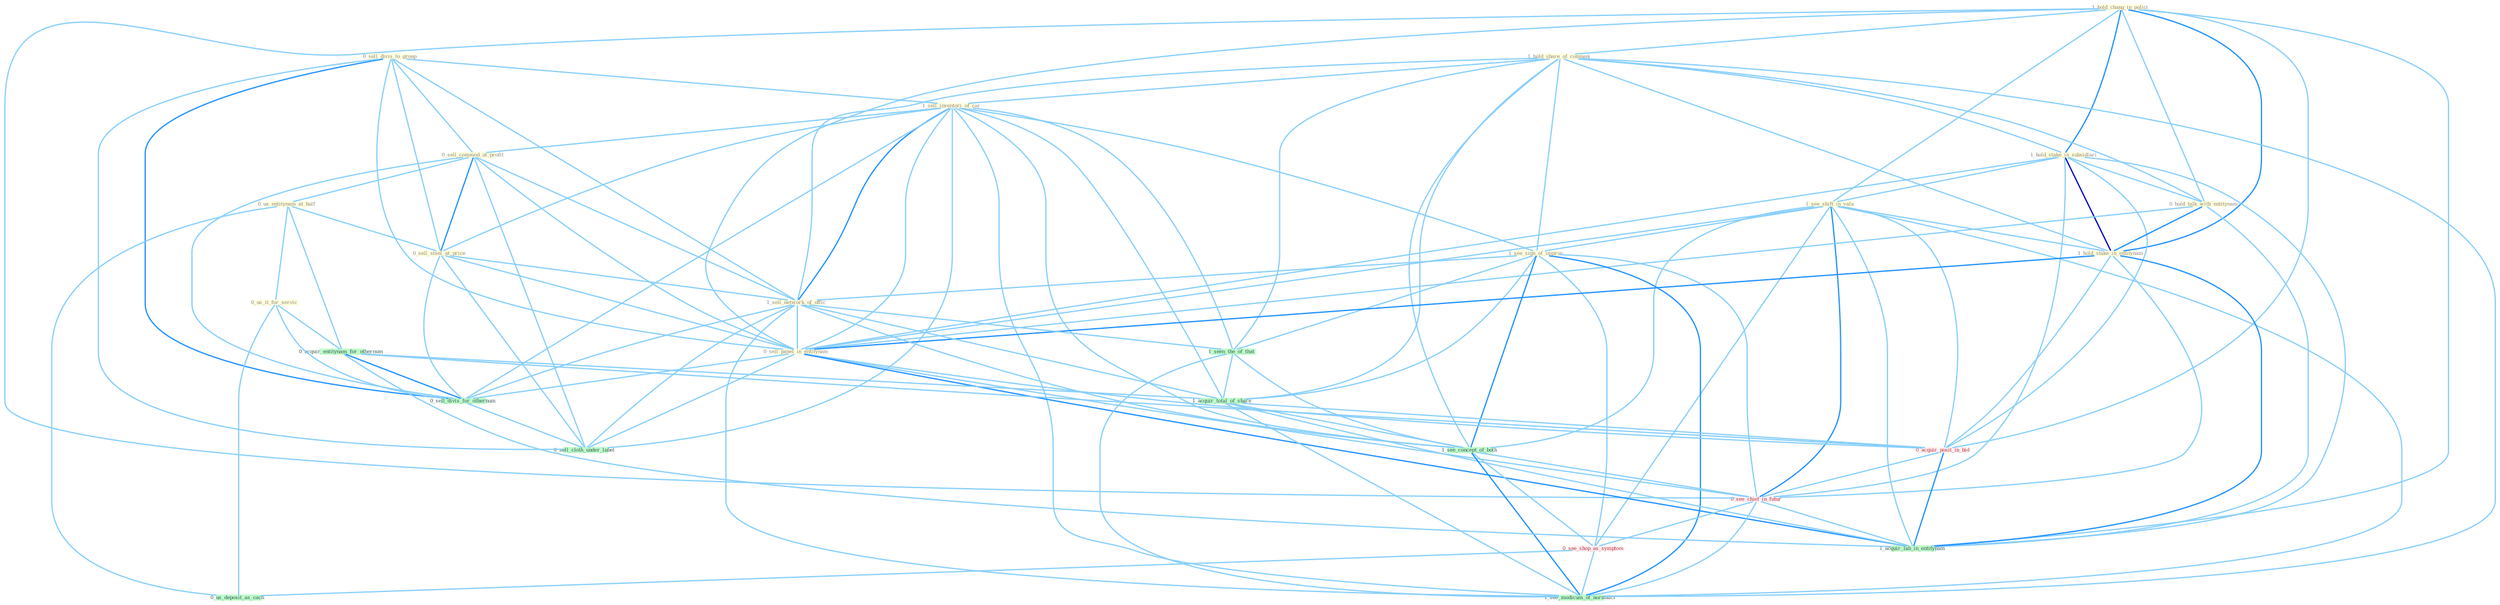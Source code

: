 Graph G{ 
    node
    [shape=polygon,style=filled,width=.5,height=.06,color="#BDFCC9",fixedsize=true,fontsize=4,
    fontcolor="#2f4f4f"];
    {node
    [color="#ffffe0", fontcolor="#8b7d6b"] "1_hold_chang_in_polici " "1_hold_share_of_compani " "0_sell_divis_to_group " "1_sell_inventori_of_car " "0_sell_commod_at_profit " "1_hold_stake_in_subsidiari " "1_see_shift_in_valu " "0_hold_talk_with_entitynam " "0_us_entitynam_at_half " "0_us_it_for_servic " "1_see_sign_of_improv " "1_hold_stake_in_entitynam " "0_sell_steel_at_price " "1_sell_network_of_offic " "0_sell_panel_in_entitynam "}
{node [color="#fff0f5", fontcolor="#b22222"] "0_acquir_posit_in_bid " "0_see_chief_in_futur " "0_see_shop_as_symptom "}
edge [color="#B0E2FF"];

	"1_hold_chang_in_polici " -- "1_hold_share_of_compani " [w="1", color="#87cefa" ];
	"1_hold_chang_in_polici " -- "1_hold_stake_in_subsidiari " [w="2", color="#1e90ff" , len=0.8];
	"1_hold_chang_in_polici " -- "1_see_shift_in_valu " [w="1", color="#87cefa" ];
	"1_hold_chang_in_polici " -- "0_hold_talk_with_entitynam " [w="1", color="#87cefa" ];
	"1_hold_chang_in_polici " -- "1_hold_stake_in_entitynam " [w="2", color="#1e90ff" , len=0.8];
	"1_hold_chang_in_polici " -- "0_sell_panel_in_entitynam " [w="1", color="#87cefa" ];
	"1_hold_chang_in_polici " -- "0_acquir_posit_in_bid " [w="1", color="#87cefa" ];
	"1_hold_chang_in_polici " -- "0_see_chief_in_futur " [w="1", color="#87cefa" ];
	"1_hold_chang_in_polici " -- "1_acquir_lab_in_entitynam " [w="1", color="#87cefa" ];
	"1_hold_share_of_compani " -- "1_sell_inventori_of_car " [w="1", color="#87cefa" ];
	"1_hold_share_of_compani " -- "1_hold_stake_in_subsidiari " [w="1", color="#87cefa" ];
	"1_hold_share_of_compani " -- "0_hold_talk_with_entitynam " [w="1", color="#87cefa" ];
	"1_hold_share_of_compani " -- "1_see_sign_of_improv " [w="1", color="#87cefa" ];
	"1_hold_share_of_compani " -- "1_hold_stake_in_entitynam " [w="1", color="#87cefa" ];
	"1_hold_share_of_compani " -- "1_sell_network_of_offic " [w="1", color="#87cefa" ];
	"1_hold_share_of_compani " -- "1_seen_the_of_that " [w="1", color="#87cefa" ];
	"1_hold_share_of_compani " -- "1_acquir_total_of_share " [w="1", color="#87cefa" ];
	"1_hold_share_of_compani " -- "1_see_concept_of_both " [w="1", color="#87cefa" ];
	"1_hold_share_of_compani " -- "1_see_modicum_of_normalci " [w="1", color="#87cefa" ];
	"0_sell_divis_to_group " -- "1_sell_inventori_of_car " [w="1", color="#87cefa" ];
	"0_sell_divis_to_group " -- "0_sell_commod_at_profit " [w="1", color="#87cefa" ];
	"0_sell_divis_to_group " -- "0_sell_steel_at_price " [w="1", color="#87cefa" ];
	"0_sell_divis_to_group " -- "1_sell_network_of_offic " [w="1", color="#87cefa" ];
	"0_sell_divis_to_group " -- "0_sell_panel_in_entitynam " [w="1", color="#87cefa" ];
	"0_sell_divis_to_group " -- "0_sell_divis_for_othernum " [w="2", color="#1e90ff" , len=0.8];
	"0_sell_divis_to_group " -- "0_sell_cloth_under_label " [w="1", color="#87cefa" ];
	"1_sell_inventori_of_car " -- "0_sell_commod_at_profit " [w="1", color="#87cefa" ];
	"1_sell_inventori_of_car " -- "1_see_sign_of_improv " [w="1", color="#87cefa" ];
	"1_sell_inventori_of_car " -- "0_sell_steel_at_price " [w="1", color="#87cefa" ];
	"1_sell_inventori_of_car " -- "1_sell_network_of_offic " [w="2", color="#1e90ff" , len=0.8];
	"1_sell_inventori_of_car " -- "0_sell_panel_in_entitynam " [w="1", color="#87cefa" ];
	"1_sell_inventori_of_car " -- "1_seen_the_of_that " [w="1", color="#87cefa" ];
	"1_sell_inventori_of_car " -- "0_sell_divis_for_othernum " [w="1", color="#87cefa" ];
	"1_sell_inventori_of_car " -- "1_acquir_total_of_share " [w="1", color="#87cefa" ];
	"1_sell_inventori_of_car " -- "0_sell_cloth_under_label " [w="1", color="#87cefa" ];
	"1_sell_inventori_of_car " -- "1_see_concept_of_both " [w="1", color="#87cefa" ];
	"1_sell_inventori_of_car " -- "1_see_modicum_of_normalci " [w="1", color="#87cefa" ];
	"0_sell_commod_at_profit " -- "0_us_entitynam_at_half " [w="1", color="#87cefa" ];
	"0_sell_commod_at_profit " -- "0_sell_steel_at_price " [w="2", color="#1e90ff" , len=0.8];
	"0_sell_commod_at_profit " -- "1_sell_network_of_offic " [w="1", color="#87cefa" ];
	"0_sell_commod_at_profit " -- "0_sell_panel_in_entitynam " [w="1", color="#87cefa" ];
	"0_sell_commod_at_profit " -- "0_sell_divis_for_othernum " [w="1", color="#87cefa" ];
	"0_sell_commod_at_profit " -- "0_sell_cloth_under_label " [w="1", color="#87cefa" ];
	"1_hold_stake_in_subsidiari " -- "1_see_shift_in_valu " [w="1", color="#87cefa" ];
	"1_hold_stake_in_subsidiari " -- "0_hold_talk_with_entitynam " [w="1", color="#87cefa" ];
	"1_hold_stake_in_subsidiari " -- "1_hold_stake_in_entitynam " [w="3", color="#0000cd" , len=0.6];
	"1_hold_stake_in_subsidiari " -- "0_sell_panel_in_entitynam " [w="1", color="#87cefa" ];
	"1_hold_stake_in_subsidiari " -- "0_acquir_posit_in_bid " [w="1", color="#87cefa" ];
	"1_hold_stake_in_subsidiari " -- "0_see_chief_in_futur " [w="1", color="#87cefa" ];
	"1_hold_stake_in_subsidiari " -- "1_acquir_lab_in_entitynam " [w="1", color="#87cefa" ];
	"1_see_shift_in_valu " -- "1_see_sign_of_improv " [w="1", color="#87cefa" ];
	"1_see_shift_in_valu " -- "1_hold_stake_in_entitynam " [w="1", color="#87cefa" ];
	"1_see_shift_in_valu " -- "0_sell_panel_in_entitynam " [w="1", color="#87cefa" ];
	"1_see_shift_in_valu " -- "0_acquir_posit_in_bid " [w="1", color="#87cefa" ];
	"1_see_shift_in_valu " -- "1_see_concept_of_both " [w="1", color="#87cefa" ];
	"1_see_shift_in_valu " -- "0_see_chief_in_futur " [w="2", color="#1e90ff" , len=0.8];
	"1_see_shift_in_valu " -- "0_see_shop_as_symptom " [w="1", color="#87cefa" ];
	"1_see_shift_in_valu " -- "1_acquir_lab_in_entitynam " [w="1", color="#87cefa" ];
	"1_see_shift_in_valu " -- "1_see_modicum_of_normalci " [w="1", color="#87cefa" ];
	"0_hold_talk_with_entitynam " -- "1_hold_stake_in_entitynam " [w="2", color="#1e90ff" , len=0.8];
	"0_hold_talk_with_entitynam " -- "0_sell_panel_in_entitynam " [w="1", color="#87cefa" ];
	"0_hold_talk_with_entitynam " -- "1_acquir_lab_in_entitynam " [w="1", color="#87cefa" ];
	"0_us_entitynam_at_half " -- "0_us_it_for_servic " [w="1", color="#87cefa" ];
	"0_us_entitynam_at_half " -- "0_sell_steel_at_price " [w="1", color="#87cefa" ];
	"0_us_entitynam_at_half " -- "0_acquir_entitynam_for_othernum " [w="1", color="#87cefa" ];
	"0_us_entitynam_at_half " -- "0_us_deposit_as_cach " [w="1", color="#87cefa" ];
	"0_us_it_for_servic " -- "0_acquir_entitynam_for_othernum " [w="1", color="#87cefa" ];
	"0_us_it_for_servic " -- "0_sell_divis_for_othernum " [w="1", color="#87cefa" ];
	"0_us_it_for_servic " -- "0_us_deposit_as_cach " [w="1", color="#87cefa" ];
	"1_see_sign_of_improv " -- "1_sell_network_of_offic " [w="1", color="#87cefa" ];
	"1_see_sign_of_improv " -- "1_seen_the_of_that " [w="1", color="#87cefa" ];
	"1_see_sign_of_improv " -- "1_acquir_total_of_share " [w="1", color="#87cefa" ];
	"1_see_sign_of_improv " -- "1_see_concept_of_both " [w="2", color="#1e90ff" , len=0.8];
	"1_see_sign_of_improv " -- "0_see_chief_in_futur " [w="1", color="#87cefa" ];
	"1_see_sign_of_improv " -- "0_see_shop_as_symptom " [w="1", color="#87cefa" ];
	"1_see_sign_of_improv " -- "1_see_modicum_of_normalci " [w="2", color="#1e90ff" , len=0.8];
	"1_hold_stake_in_entitynam " -- "0_sell_panel_in_entitynam " [w="2", color="#1e90ff" , len=0.8];
	"1_hold_stake_in_entitynam " -- "0_acquir_posit_in_bid " [w="1", color="#87cefa" ];
	"1_hold_stake_in_entitynam " -- "0_see_chief_in_futur " [w="1", color="#87cefa" ];
	"1_hold_stake_in_entitynam " -- "1_acquir_lab_in_entitynam " [w="2", color="#1e90ff" , len=0.8];
	"0_sell_steel_at_price " -- "1_sell_network_of_offic " [w="1", color="#87cefa" ];
	"0_sell_steel_at_price " -- "0_sell_panel_in_entitynam " [w="1", color="#87cefa" ];
	"0_sell_steel_at_price " -- "0_sell_divis_for_othernum " [w="1", color="#87cefa" ];
	"0_sell_steel_at_price " -- "0_sell_cloth_under_label " [w="1", color="#87cefa" ];
	"1_sell_network_of_offic " -- "0_sell_panel_in_entitynam " [w="1", color="#87cefa" ];
	"1_sell_network_of_offic " -- "1_seen_the_of_that " [w="1", color="#87cefa" ];
	"1_sell_network_of_offic " -- "0_sell_divis_for_othernum " [w="1", color="#87cefa" ];
	"1_sell_network_of_offic " -- "1_acquir_total_of_share " [w="1", color="#87cefa" ];
	"1_sell_network_of_offic " -- "0_sell_cloth_under_label " [w="1", color="#87cefa" ];
	"1_sell_network_of_offic " -- "1_see_concept_of_both " [w="1", color="#87cefa" ];
	"1_sell_network_of_offic " -- "1_see_modicum_of_normalci " [w="1", color="#87cefa" ];
	"0_sell_panel_in_entitynam " -- "0_sell_divis_for_othernum " [w="1", color="#87cefa" ];
	"0_sell_panel_in_entitynam " -- "0_sell_cloth_under_label " [w="1", color="#87cefa" ];
	"0_sell_panel_in_entitynam " -- "0_acquir_posit_in_bid " [w="1", color="#87cefa" ];
	"0_sell_panel_in_entitynam " -- "0_see_chief_in_futur " [w="1", color="#87cefa" ];
	"0_sell_panel_in_entitynam " -- "1_acquir_lab_in_entitynam " [w="2", color="#1e90ff" , len=0.8];
	"0_acquir_entitynam_for_othernum " -- "0_sell_divis_for_othernum " [w="2", color="#1e90ff" , len=0.8];
	"0_acquir_entitynam_for_othernum " -- "1_acquir_total_of_share " [w="1", color="#87cefa" ];
	"0_acquir_entitynam_for_othernum " -- "0_acquir_posit_in_bid " [w="1", color="#87cefa" ];
	"0_acquir_entitynam_for_othernum " -- "1_acquir_lab_in_entitynam " [w="1", color="#87cefa" ];
	"1_seen_the_of_that " -- "1_acquir_total_of_share " [w="1", color="#87cefa" ];
	"1_seen_the_of_that " -- "1_see_concept_of_both " [w="1", color="#87cefa" ];
	"1_seen_the_of_that " -- "1_see_modicum_of_normalci " [w="1", color="#87cefa" ];
	"0_sell_divis_for_othernum " -- "0_sell_cloth_under_label " [w="1", color="#87cefa" ];
	"1_acquir_total_of_share " -- "0_acquir_posit_in_bid " [w="1", color="#87cefa" ];
	"1_acquir_total_of_share " -- "1_see_concept_of_both " [w="1", color="#87cefa" ];
	"1_acquir_total_of_share " -- "1_acquir_lab_in_entitynam " [w="1", color="#87cefa" ];
	"1_acquir_total_of_share " -- "1_see_modicum_of_normalci " [w="1", color="#87cefa" ];
	"0_acquir_posit_in_bid " -- "0_see_chief_in_futur " [w="1", color="#87cefa" ];
	"0_acquir_posit_in_bid " -- "1_acquir_lab_in_entitynam " [w="2", color="#1e90ff" , len=0.8];
	"1_see_concept_of_both " -- "0_see_chief_in_futur " [w="1", color="#87cefa" ];
	"1_see_concept_of_both " -- "0_see_shop_as_symptom " [w="1", color="#87cefa" ];
	"1_see_concept_of_both " -- "1_see_modicum_of_normalci " [w="2", color="#1e90ff" , len=0.8];
	"0_see_chief_in_futur " -- "0_see_shop_as_symptom " [w="1", color="#87cefa" ];
	"0_see_chief_in_futur " -- "1_acquir_lab_in_entitynam " [w="1", color="#87cefa" ];
	"0_see_chief_in_futur " -- "1_see_modicum_of_normalci " [w="1", color="#87cefa" ];
	"0_see_shop_as_symptom " -- "0_us_deposit_as_cach " [w="1", color="#87cefa" ];
	"0_see_shop_as_symptom " -- "1_see_modicum_of_normalci " [w="1", color="#87cefa" ];
}